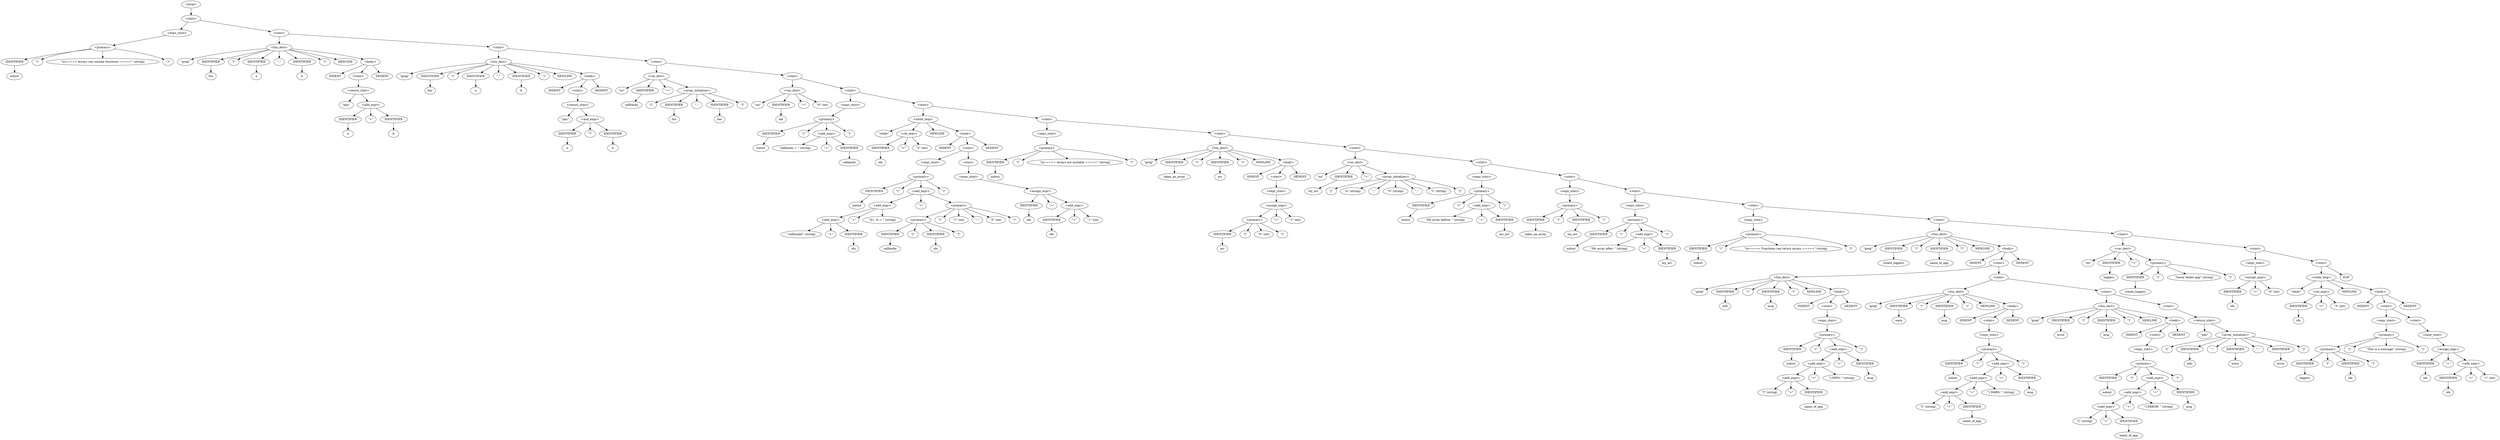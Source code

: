 digraph {1 [label="<prog>"];2 [label="<stmt>"];1 -> 2;3 [label="<expr_stmt>"];4 [label="<primary>"];5 [label="IDENTIFIER"];6 [label="nolout"];5 -> 6;4 -> 5;7 [label="\"(\""];4 -> 7;8 [label="\"\\n===== Arrays can contain functions =====\" (string)"];4 -> 8;9 [label="\")\""];4 -> 9;3 -> 4;2 -> 3;10 [label="<stmt>"];2 -> 10;11 [label="<fun_decl>"];12 [label="\"greg\""];11 -> 12;13 [label="IDENTIFIER"];14 [label="foo"];13 -> 14;11 -> 13;15 [label="\"(\""];11 -> 15;16 [label="IDENTIFIER"];17 [label="a"];16 -> 17;11 -> 16;18 [label="\",\""];11 -> 18;19 [label="IDENTIFIER"];20 [label="b"];19 -> 20;11 -> 19;21 [label="\")\""];11 -> 21;22 [label="NEWLINE"];11 -> 22;23 [label="<body>"];24 [label="INDENT"];23 -> 24;25 [label="<stmt>"];23 -> 25;26 [label="<return_stmt>"];27 [label="\"pay\""];26 -> 27;28 [label="<add_expr>"];29 [label="IDENTIFIER"];30 [label="a"];29 -> 30;28 -> 29;31 [label="\"+\""];28 -> 31;32 [label="IDENTIFIER"];33 [label="b"];32 -> 33;28 -> 32;26 -> 28;25 -> 26;34 [label="DEDENT"];23 -> 34;11 -> 23;10 -> 11;35 [label="<stmt>"];10 -> 35;36 [label="<fun_decl>"];37 [label="\"greg\""];36 -> 37;38 [label="IDENTIFIER"];39 [label="bar"];38 -> 39;36 -> 38;40 [label="\"(\""];36 -> 40;41 [label="IDENTIFIER"];42 [label="a"];41 -> 42;36 -> 41;43 [label="\",\""];36 -> 43;44 [label="IDENTIFIER"];45 [label="b"];44 -> 45;36 -> 44;46 [label="\")\""];36 -> 46;47 [label="NEWLINE"];36 -> 47;48 [label="<body>"];49 [label="INDENT"];48 -> 49;50 [label="<stmt>"];48 -> 50;51 [label="<return_stmt>"];52 [label="\"pay\""];51 -> 52;53 [label="<mul_expr>"];54 [label="IDENTIFIER"];55 [label="a"];54 -> 55;53 -> 54;56 [label="\"*\""];53 -> 56;57 [label="IDENTIFIER"];58 [label="b"];57 -> 58;53 -> 57;51 -> 53;50 -> 51;59 [label="DEDENT"];48 -> 59;36 -> 48;35 -> 36;60 [label="<stmt>"];35 -> 60;61 [label="<var_decl>"];62 [label="\"no\""];61 -> 62;63 [label="IDENTIFIER"];64 [label="callbacks"];63 -> 64;61 -> 63;65 [label="\"=\""];61 -> 65;66 [label="<array_initializer>"];67 [label="\"[\""];66 -> 67;68 [label="IDENTIFIER"];69 [label="foo"];68 -> 69;66 -> 68;70 [label="\",\""];66 -> 70;71 [label="IDENTIFIER"];72 [label="bar"];71 -> 72;66 -> 71;73 [label="\"]\""];66 -> 73;61 -> 66;60 -> 61;74 [label="<stmt>"];60 -> 74;75 [label="<var_decl>"];76 [label="\"no\""];75 -> 76;77 [label="IDENTIFIER"];78 [label="idx"];77 -> 78;75 -> 77;79 [label="\"=\""];75 -> 79;80 [label="\"0\" (int)"];75 -> 80;74 -> 75;81 [label="<stmt>"];74 -> 81;82 [label="<expr_stmt>"];83 [label="<primary>"];84 [label="IDENTIFIER"];85 [label="nolout"];84 -> 85;83 -> 84;86 [label="\"(\""];83 -> 86;87 [label="<add_expr>"];88 [label="\"callbacks = \" (string)"];87 -> 88;89 [label="\"+\""];87 -> 89;90 [label="IDENTIFIER"];91 [label="callbacks"];90 -> 91;87 -> 90;83 -> 87;92 [label="\")\""];83 -> 92;82 -> 83;81 -> 82;93 [label="<stmt>"];81 -> 93;94 [label="<while_loop>"];95 [label="\"while\""];94 -> 95;96 [label="<rel_expr>"];97 [label="IDENTIFIER"];98 [label="idx"];97 -> 98;96 -> 97;99 [label="\"<\""];96 -> 99;100 [label="\"2\" (int)"];96 -> 100;94 -> 96;101 [label="NEWLINE"];94 -> 101;102 [label="<body>"];103 [label="INDENT"];102 -> 103;104 [label="<stmt>"];102 -> 104;105 [label="<expr_stmt>"];106 [label="<primary>"];107 [label="IDENTIFIER"];108 [label="nolout"];107 -> 108;106 -> 107;109 [label="\"(\""];106 -> 109;110 [label="<add_expr>"];111 [label="<add_expr>"];112 [label="<add_expr>"];113 [label="\"callbacks[\" (string)"];112 -> 113;114 [label="\"+\""];112 -> 114;115 [label="IDENTIFIER"];116 [label="idx"];115 -> 116;112 -> 115;111 -> 112;117 [label="\"+\""];111 -> 117;118 [label="\"](1, 5) = \" (string)"];111 -> 118;110 -> 111;119 [label="\"+\""];110 -> 119;120 [label="<primary>"];121 [label="<primary>"];122 [label="IDENTIFIER"];123 [label="callbacks"];122 -> 123;121 -> 122;124 [label="\"[\""];121 -> 124;125 [label="IDENTIFIER"];126 [label="idx"];125 -> 126;121 -> 125;127 [label="\"]\""];121 -> 127;120 -> 121;128 [label="\"(\""];120 -> 128;129 [label="\"1\" (int)"];120 -> 129;130 [label="\",\""];120 -> 130;131 [label="\"5\" (int)"];120 -> 131;132 [label="\")\""];120 -> 132;110 -> 120;106 -> 110;133 [label="\")\""];106 -> 133;105 -> 106;104 -> 105;134 [label="<stmt>"];104 -> 134;135 [label="<expr_stmt>"];136 [label="<assign_expr>"];137 [label="IDENTIFIER"];138 [label="idx"];137 -> 138;136 -> 137;139 [label="\"=\""];136 -> 139;140 [label="<add_expr>"];141 [label="IDENTIFIER"];142 [label="idx"];141 -> 142;140 -> 141;143 [label="\"+\""];140 -> 143;144 [label="\"1\" (int)"];140 -> 144;136 -> 140;135 -> 136;134 -> 135;145 [label="DEDENT"];102 -> 145;94 -> 102;93 -> 94;146 [label="<stmt>"];93 -> 146;147 [label="<expr_stmt>"];148 [label="<primary>"];149 [label="IDENTIFIER"];150 [label="nolout"];149 -> 150;148 -> 149;151 [label="\"(\""];148 -> 151;152 [label="\"\\n===== Arrays are mutable =====\" (string)"];148 -> 152;153 [label="\")\""];148 -> 153;147 -> 148;146 -> 147;154 [label="<stmt>"];146 -> 154;155 [label="<fun_decl>"];156 [label="\"greg\""];155 -> 156;157 [label="IDENTIFIER"];158 [label="takes_an_array"];157 -> 158;155 -> 157;159 [label="\"(\""];155 -> 159;160 [label="IDENTIFIER"];161 [label="arr"];160 -> 161;155 -> 160;162 [label="\")\""];155 -> 162;163 [label="NEWLINE"];155 -> 163;164 [label="<body>"];165 [label="INDENT"];164 -> 165;166 [label="<stmt>"];164 -> 166;167 [label="<expr_stmt>"];168 [label="<assign_expr>"];169 [label="<primary>"];170 [label="IDENTIFIER"];171 [label="arr"];170 -> 171;169 -> 170;172 [label="\"[\""];169 -> 172;173 [label="\"0\" (int)"];169 -> 173;174 [label="\"]\""];169 -> 174;168 -> 169;175 [label="\"=\""];168 -> 175;176 [label="\"1\" (int)"];168 -> 176;167 -> 168;166 -> 167;177 [label="DEDENT"];164 -> 177;155 -> 164;154 -> 155;178 [label="<stmt>"];154 -> 178;179 [label="<var_decl>"];180 [label="\"no\""];179 -> 180;181 [label="IDENTIFIER"];182 [label="my_arr"];181 -> 182;179 -> 181;183 [label="\"=\""];179 -> 183;184 [label="<array_initializer>"];185 [label="\"[\""];184 -> 185;186 [label="\"a\" (string)"];184 -> 186;187 [label="\",\""];184 -> 187;188 [label="\"b\" (string)"];184 -> 188;189 [label="\",\""];184 -> 189;190 [label="\"c\" (string)"];184 -> 190;191 [label="\"]\""];184 -> 191;179 -> 184;178 -> 179;192 [label="<stmt>"];178 -> 192;193 [label="<expr_stmt>"];194 [label="<primary>"];195 [label="IDENTIFIER"];196 [label="nolout"];195 -> 196;194 -> 195;197 [label="\"(\""];194 -> 197;198 [label="<add_expr>"];199 [label="\"My array before: \" (string)"];198 -> 199;200 [label="\"+\""];198 -> 200;201 [label="IDENTIFIER"];202 [label="my_arr"];201 -> 202;198 -> 201;194 -> 198;203 [label="\")\""];194 -> 203;193 -> 194;192 -> 193;204 [label="<stmt>"];192 -> 204;205 [label="<expr_stmt>"];206 [label="<primary>"];207 [label="IDENTIFIER"];208 [label="takes_an_array"];207 -> 208;206 -> 207;209 [label="\"(\""];206 -> 209;210 [label="IDENTIFIER"];211 [label="my_arr"];210 -> 211;206 -> 210;212 [label="\")\""];206 -> 212;205 -> 206;204 -> 205;213 [label="<stmt>"];204 -> 213;214 [label="<expr_stmt>"];215 [label="<primary>"];216 [label="IDENTIFIER"];217 [label="nolout"];216 -> 217;215 -> 216;218 [label="\"(\""];215 -> 218;219 [label="<add_expr>"];220 [label="\"My array after: \" (string)"];219 -> 220;221 [label="\"+\""];219 -> 221;222 [label="IDENTIFIER"];223 [label="my_arr"];222 -> 223;219 -> 222;215 -> 219;224 [label="\")\""];215 -> 224;214 -> 215;213 -> 214;225 [label="<stmt>"];213 -> 225;226 [label="<expr_stmt>"];227 [label="<primary>"];228 [label="IDENTIFIER"];229 [label="nolout"];228 -> 229;227 -> 228;230 [label="\"(\""];227 -> 230;231 [label="\"\\n===== Functions can return arrays =====\" (string)"];227 -> 231;232 [label="\")\""];227 -> 232;226 -> 227;225 -> 226;233 [label="<stmt>"];225 -> 233;234 [label="<fun_decl>"];235 [label="\"greg\""];234 -> 235;236 [label="IDENTIFIER"];237 [label="create_loggers"];236 -> 237;234 -> 236;238 [label="\"(\""];234 -> 238;239 [label="IDENTIFIER"];240 [label="name_of_app"];239 -> 240;234 -> 239;241 [label="\")\""];234 -> 241;242 [label="NEWLINE"];234 -> 242;243 [label="<body>"];244 [label="INDENT"];243 -> 244;245 [label="<stmt>"];243 -> 245;246 [label="<fun_decl>"];247 [label="\"greg\""];246 -> 247;248 [label="IDENTIFIER"];249 [label="info"];248 -> 249;246 -> 248;250 [label="\"(\""];246 -> 250;251 [label="IDENTIFIER"];252 [label="msg"];251 -> 252;246 -> 251;253 [label="\")\""];246 -> 253;254 [label="NEWLINE"];246 -> 254;255 [label="<body>"];256 [label="INDENT"];255 -> 256;257 [label="<stmt>"];255 -> 257;258 [label="<expr_stmt>"];259 [label="<primary>"];260 [label="IDENTIFIER"];261 [label="nolout"];260 -> 261;259 -> 260;262 [label="\"(\""];259 -> 262;263 [label="<add_expr>"];264 [label="<add_expr>"];265 [label="<add_expr>"];266 [label="\"[\" (string)"];265 -> 266;267 [label="\"+\""];265 -> 267;268 [label="IDENTIFIER"];269 [label="name_of_app"];268 -> 269;265 -> 268;264 -> 265;270 [label="\"+\""];264 -> 270;271 [label="\"] INFO: \" (string)"];264 -> 271;263 -> 264;272 [label="\"+\""];263 -> 272;273 [label="IDENTIFIER"];274 [label="msg"];273 -> 274;263 -> 273;259 -> 263;275 [label="\")\""];259 -> 275;258 -> 259;257 -> 258;276 [label="DEDENT"];255 -> 276;246 -> 255;245 -> 246;277 [label="<stmt>"];245 -> 277;278 [label="<fun_decl>"];279 [label="\"greg\""];278 -> 279;280 [label="IDENTIFIER"];281 [label="warn"];280 -> 281;278 -> 280;282 [label="\"(\""];278 -> 282;283 [label="IDENTIFIER"];284 [label="msg"];283 -> 284;278 -> 283;285 [label="\")\""];278 -> 285;286 [label="NEWLINE"];278 -> 286;287 [label="<body>"];288 [label="INDENT"];287 -> 288;289 [label="<stmt>"];287 -> 289;290 [label="<expr_stmt>"];291 [label="<primary>"];292 [label="IDENTIFIER"];293 [label="nolout"];292 -> 293;291 -> 292;294 [label="\"(\""];291 -> 294;295 [label="<add_expr>"];296 [label="<add_expr>"];297 [label="<add_expr>"];298 [label="\"[\" (string)"];297 -> 298;299 [label="\"+\""];297 -> 299;300 [label="IDENTIFIER"];301 [label="name_of_app"];300 -> 301;297 -> 300;296 -> 297;302 [label="\"+\""];296 -> 302;303 [label="\"] WARN: \" (string)"];296 -> 303;295 -> 296;304 [label="\"+\""];295 -> 304;305 [label="IDENTIFIER"];306 [label="msg"];305 -> 306;295 -> 305;291 -> 295;307 [label="\")\""];291 -> 307;290 -> 291;289 -> 290;308 [label="DEDENT"];287 -> 308;278 -> 287;277 -> 278;309 [label="<stmt>"];277 -> 309;310 [label="<fun_decl>"];311 [label="\"greg\""];310 -> 311;312 [label="IDENTIFIER"];313 [label="error"];312 -> 313;310 -> 312;314 [label="\"(\""];310 -> 314;315 [label="IDENTIFIER"];316 [label="msg"];315 -> 316;310 -> 315;317 [label="\")\""];310 -> 317;318 [label="NEWLINE"];310 -> 318;319 [label="<body>"];320 [label="INDENT"];319 -> 320;321 [label="<stmt>"];319 -> 321;322 [label="<expr_stmt>"];323 [label="<primary>"];324 [label="IDENTIFIER"];325 [label="nolout"];324 -> 325;323 -> 324;326 [label="\"(\""];323 -> 326;327 [label="<add_expr>"];328 [label="<add_expr>"];329 [label="<add_expr>"];330 [label="\"[\" (string)"];329 -> 330;331 [label="\"+\""];329 -> 331;332 [label="IDENTIFIER"];333 [label="name_of_app"];332 -> 333;329 -> 332;328 -> 329;334 [label="\"+\""];328 -> 334;335 [label="\"] ERROR: \" (string)"];328 -> 335;327 -> 328;336 [label="\"+\""];327 -> 336;337 [label="IDENTIFIER"];338 [label="msg"];337 -> 338;327 -> 337;323 -> 327;339 [label="\")\""];323 -> 339;322 -> 323;321 -> 322;340 [label="DEDENT"];319 -> 340;310 -> 319;309 -> 310;341 [label="<stmt>"];309 -> 341;342 [label="<return_stmt>"];343 [label="\"pay\""];342 -> 343;344 [label="<array_initializer>"];345 [label="\"[\""];344 -> 345;346 [label="IDENTIFIER"];347 [label="info"];346 -> 347;344 -> 346;348 [label="\",\""];344 -> 348;349 [label="IDENTIFIER"];350 [label="warn"];349 -> 350;344 -> 349;351 [label="\",\""];344 -> 351;352 [label="IDENTIFIER"];353 [label="error"];352 -> 353;344 -> 352;354 [label="\"]\""];344 -> 354;342 -> 344;341 -> 342;355 [label="DEDENT"];243 -> 355;234 -> 243;233 -> 234;356 [label="<stmt>"];233 -> 356;357 [label="<var_decl>"];358 [label="\"no\""];357 -> 358;359 [label="IDENTIFIER"];360 [label="loggers"];359 -> 360;357 -> 359;361 [label="\"=\""];357 -> 361;362 [label="<primary>"];363 [label="IDENTIFIER"];364 [label="create_loggers"];363 -> 364;362 -> 363;365 [label="\"(\""];362 -> 365;366 [label="\"horny dudes app\" (string)"];362 -> 366;367 [label="\")\""];362 -> 367;357 -> 362;356 -> 357;368 [label="<stmt>"];356 -> 368;369 [label="<expr_stmt>"];370 [label="<assign_expr>"];371 [label="IDENTIFIER"];372 [label="idx"];371 -> 372;370 -> 371;373 [label="\"=\""];370 -> 373;374 [label="\"0\" (int)"];370 -> 374;369 -> 370;368 -> 369;375 [label="<stmt>"];368 -> 375;376 [label="<while_loop>"];377 [label="\"while\""];376 -> 377;378 [label="<rel_expr>"];379 [label="IDENTIFIER"];380 [label="idx"];379 -> 380;378 -> 379;381 [label="\"<\""];378 -> 381;382 [label="\"3\" (int)"];378 -> 382;376 -> 378;383 [label="NEWLINE"];376 -> 383;384 [label="<body>"];385 [label="INDENT"];384 -> 385;386 [label="<stmt>"];384 -> 386;387 [label="<expr_stmt>"];388 [label="<primary>"];389 [label="<primary>"];390 [label="IDENTIFIER"];391 [label="loggers"];390 -> 391;389 -> 390;392 [label="\"[\""];389 -> 392;393 [label="IDENTIFIER"];394 [label="idx"];393 -> 394;389 -> 393;395 [label="\"]\""];389 -> 395;388 -> 389;396 [label="\"(\""];388 -> 396;397 [label="\"This is a message\" (string)"];388 -> 397;398 [label="\")\""];388 -> 398;387 -> 388;386 -> 387;399 [label="<stmt>"];386 -> 399;400 [label="<expr_stmt>"];401 [label="<assign_expr>"];402 [label="IDENTIFIER"];403 [label="idx"];402 -> 403;401 -> 402;404 [label="\"=\""];401 -> 404;405 [label="<add_expr>"];406 [label="IDENTIFIER"];407 [label="idx"];406 -> 407;405 -> 406;408 [label="\"+\""];405 -> 408;409 [label="\"1\" (int)"];405 -> 409;401 -> 405;400 -> 401;399 -> 400;410 [label="DEDENT"];384 -> 410;376 -> 384;375 -> 376;411 [label="EOF"];375 -> 411;}
